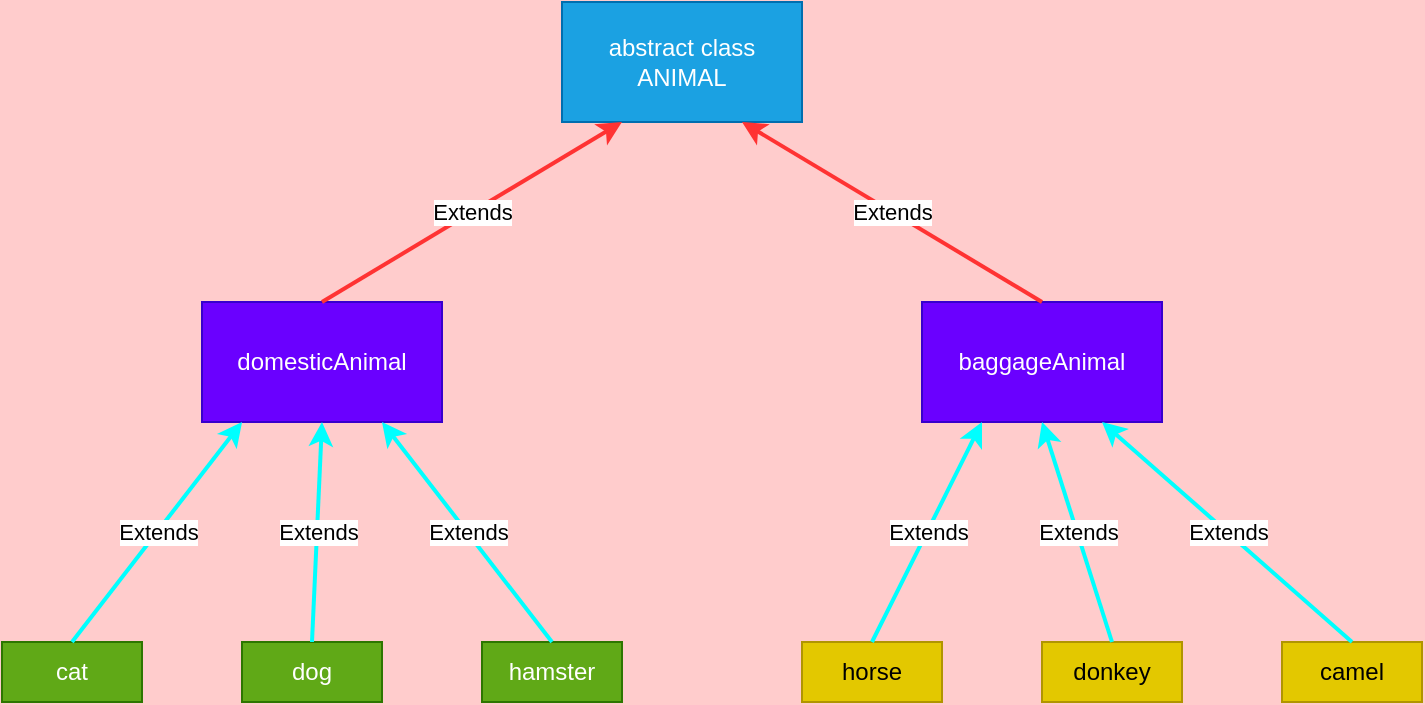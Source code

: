 <mxfile>
    <diagram id="SL6qo_KmqLsXzpyHu5xZ" name="Page-1">
        <mxGraphModel dx="712" dy="683" grid="1" gridSize="10" guides="1" tooltips="1" connect="1" arrows="1" fold="1" page="1" pageScale="1" pageWidth="850" pageHeight="1100" background="#FFCCCC" math="0" shadow="0">
            <root>
                <mxCell id="0"/>
                <mxCell id="1" parent="0"/>
                <mxCell id="2" value="abstract class&lt;br&gt;ANIMAL" style="rounded=0;whiteSpace=wrap;html=1;fillColor=#1ba1e2;fontColor=#ffffff;strokeColor=#006EAF;" vertex="1" parent="1">
                    <mxGeometry x="340" y="50" width="120" height="60" as="geometry"/>
                </mxCell>
                <mxCell id="3" value="domesticAnimal" style="rounded=0;whiteSpace=wrap;html=1;fontColor=#ffffff;labelBorderColor=none;labelBackgroundColor=none;fillColor=#6a00ff;strokeColor=#3700CC;" vertex="1" parent="1">
                    <mxGeometry x="160" y="200" width="120" height="60" as="geometry"/>
                </mxCell>
                <mxCell id="4" value="baggageAnimal" style="rounded=0;whiteSpace=wrap;html=1;labelBackgroundColor=none;fillColor=#6a00ff;fontColor=#ffffff;strokeColor=#3700CC;labelBorderColor=none;" vertex="1" parent="1">
                    <mxGeometry x="520" y="200" width="120" height="60" as="geometry"/>
                </mxCell>
                <mxCell id="5" value="cat" style="rounded=0;whiteSpace=wrap;html=1;fillColor=#60a917;fontColor=#ffffff;strokeColor=#2D7600;" vertex="1" parent="1">
                    <mxGeometry x="60" y="370" width="70" height="30" as="geometry"/>
                </mxCell>
                <mxCell id="6" value="dog" style="rounded=0;whiteSpace=wrap;html=1;fillColor=#60a917;fontColor=#ffffff;strokeColor=#2D7600;" vertex="1" parent="1">
                    <mxGeometry x="180" y="370" width="70" height="30" as="geometry"/>
                </mxCell>
                <mxCell id="7" value="hamster" style="rounded=0;whiteSpace=wrap;html=1;fillColor=#60a917;fontColor=#ffffff;strokeColor=#2D7600;" vertex="1" parent="1">
                    <mxGeometry x="300" y="370" width="70" height="30" as="geometry"/>
                </mxCell>
                <mxCell id="9" value="horse" style="rounded=0;whiteSpace=wrap;html=1;fillColor=#e3c800;fontColor=#000000;strokeColor=#B09500;" vertex="1" parent="1">
                    <mxGeometry x="460" y="370" width="70" height="30" as="geometry"/>
                </mxCell>
                <mxCell id="10" value="donkey" style="rounded=0;whiteSpace=wrap;html=1;fillColor=#e3c800;fontColor=#000000;strokeColor=#B09500;" vertex="1" parent="1">
                    <mxGeometry x="580" y="370" width="70" height="30" as="geometry"/>
                </mxCell>
                <mxCell id="11" value="camel" style="rounded=0;whiteSpace=wrap;html=1;fillColor=#e3c800;fontColor=#000000;strokeColor=#B09500;" vertex="1" parent="1">
                    <mxGeometry x="700" y="370" width="70" height="30" as="geometry"/>
                </mxCell>
                <mxCell id="12" value="" style="endArrow=classic;html=1;exitX=0.5;exitY=0;exitDx=0;exitDy=0;entryX=0.167;entryY=1;entryDx=0;entryDy=0;entryPerimeter=0;strokeWidth=2;strokeColor=#00FFFF;" edge="1" parent="1" source="5" target="3">
                    <mxGeometry relative="1" as="geometry">
                        <mxPoint x="370" y="550" as="sourcePoint"/>
                        <mxPoint x="470" y="550" as="targetPoint"/>
                    </mxGeometry>
                </mxCell>
                <mxCell id="13" value="Extends" style="edgeLabel;resizable=0;html=1;align=center;verticalAlign=middle;" connectable="0" vertex="1" parent="12">
                    <mxGeometry relative="1" as="geometry"/>
                </mxCell>
                <mxCell id="14" value="" style="endArrow=classic;html=1;exitX=0.5;exitY=0;exitDx=0;exitDy=0;entryX=0.5;entryY=1;entryDx=0;entryDy=0;strokeWidth=2;strokeColor=#00FFFF;" edge="1" parent="1" source="6" target="3">
                    <mxGeometry relative="1" as="geometry">
                        <mxPoint x="105" y="380" as="sourcePoint"/>
                        <mxPoint x="190.04" y="270" as="targetPoint"/>
                    </mxGeometry>
                </mxCell>
                <mxCell id="15" value="Extends" style="edgeLabel;resizable=0;html=1;align=center;verticalAlign=middle;" connectable="0" vertex="1" parent="14">
                    <mxGeometry relative="1" as="geometry"/>
                </mxCell>
                <mxCell id="16" value="" style="endArrow=classic;html=1;exitX=0.5;exitY=0;exitDx=0;exitDy=0;entryX=0.75;entryY=1;entryDx=0;entryDy=0;strokeWidth=2;strokeColor=#00FFFF;" edge="1" parent="1" source="7" target="3">
                    <mxGeometry relative="1" as="geometry">
                        <mxPoint x="115" y="390" as="sourcePoint"/>
                        <mxPoint x="200.04" y="280" as="targetPoint"/>
                    </mxGeometry>
                </mxCell>
                <mxCell id="17" value="Extends" style="edgeLabel;resizable=0;html=1;align=center;verticalAlign=middle;" connectable="0" vertex="1" parent="16">
                    <mxGeometry relative="1" as="geometry"/>
                </mxCell>
                <mxCell id="18" value="" style="endArrow=classic;html=1;exitX=0.5;exitY=0;exitDx=0;exitDy=0;entryX=0.25;entryY=1;entryDx=0;entryDy=0;strokeWidth=2;strokeColor=#00FFFF;" edge="1" parent="1" source="9" target="4">
                    <mxGeometry relative="1" as="geometry">
                        <mxPoint x="125" y="400" as="sourcePoint"/>
                        <mxPoint x="210.04" y="290" as="targetPoint"/>
                    </mxGeometry>
                </mxCell>
                <mxCell id="19" value="Extends" style="edgeLabel;resizable=0;html=1;align=center;verticalAlign=middle;" connectable="0" vertex="1" parent="18">
                    <mxGeometry relative="1" as="geometry"/>
                </mxCell>
                <mxCell id="20" value="" style="endArrow=classic;html=1;exitX=0.5;exitY=0;exitDx=0;exitDy=0;entryX=0.5;entryY=1;entryDx=0;entryDy=0;strokeWidth=2;strokeColor=#00FFFF;" edge="1" parent="1" source="10" target="4">
                    <mxGeometry relative="1" as="geometry">
                        <mxPoint x="135" y="410" as="sourcePoint"/>
                        <mxPoint x="220.04" y="300" as="targetPoint"/>
                    </mxGeometry>
                </mxCell>
                <mxCell id="21" value="Extends" style="edgeLabel;resizable=0;html=1;align=center;verticalAlign=middle;" connectable="0" vertex="1" parent="20">
                    <mxGeometry relative="1" as="geometry"/>
                </mxCell>
                <mxCell id="22" value="" style="endArrow=classic;html=1;exitX=0.5;exitY=0;exitDx=0;exitDy=0;entryX=0.75;entryY=1;entryDx=0;entryDy=0;strokeWidth=2;strokeColor=#00FFFF;" edge="1" parent="1" source="11" target="4">
                    <mxGeometry relative="1" as="geometry">
                        <mxPoint x="145" y="420" as="sourcePoint"/>
                        <mxPoint x="230.04" y="310" as="targetPoint"/>
                    </mxGeometry>
                </mxCell>
                <mxCell id="23" value="Extends" style="edgeLabel;resizable=0;html=1;align=center;verticalAlign=middle;" connectable="0" vertex="1" parent="22">
                    <mxGeometry relative="1" as="geometry"/>
                </mxCell>
                <mxCell id="24" value="" style="endArrow=classic;html=1;exitX=0.5;exitY=0;exitDx=0;exitDy=0;entryX=0.25;entryY=1;entryDx=0;entryDy=0;fillColor=#d80073;strokeColor=#FF3333;strokeWidth=2;fontColor=#0000FF;labelBackgroundColor=#3333FF;" edge="1" parent="1" source="3" target="2">
                    <mxGeometry relative="1" as="geometry">
                        <mxPoint x="155" y="430" as="sourcePoint"/>
                        <mxPoint x="240.04" y="320" as="targetPoint"/>
                    </mxGeometry>
                </mxCell>
                <mxCell id="25" value="Extends" style="edgeLabel;resizable=0;html=1;align=center;verticalAlign=middle;" connectable="0" vertex="1" parent="24">
                    <mxGeometry relative="1" as="geometry"/>
                </mxCell>
                <mxCell id="26" value="" style="endArrow=classic;html=1;exitX=0.5;exitY=0;exitDx=0;exitDy=0;entryX=0.75;entryY=1;entryDx=0;entryDy=0;strokeWidth=2;strokeColor=#FF3333;" edge="1" parent="1" source="4" target="2">
                    <mxGeometry relative="1" as="geometry">
                        <mxPoint x="165" y="440" as="sourcePoint"/>
                        <mxPoint x="250.04" y="330" as="targetPoint"/>
                    </mxGeometry>
                </mxCell>
                <mxCell id="27" value="Extends" style="edgeLabel;resizable=0;html=1;align=center;verticalAlign=middle;" connectable="0" vertex="1" parent="26">
                    <mxGeometry relative="1" as="geometry"/>
                </mxCell>
            </root>
        </mxGraphModel>
    </diagram>
</mxfile>